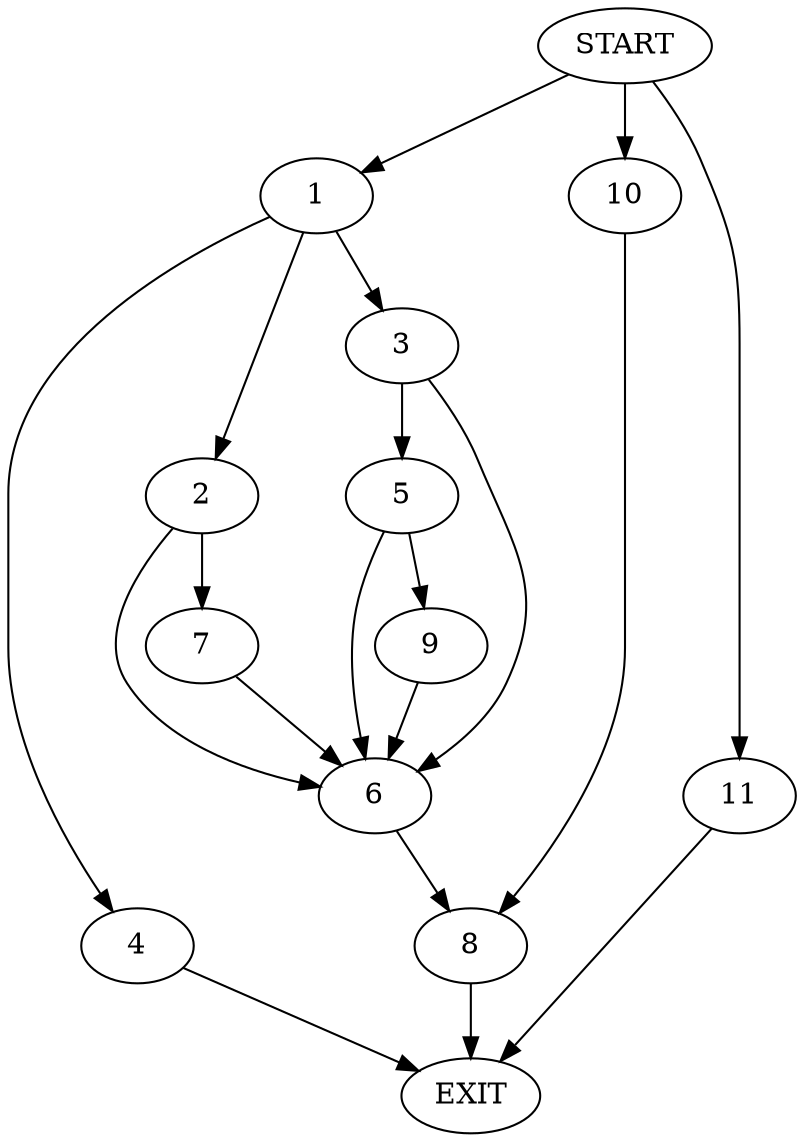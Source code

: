 digraph {
0 [label="START"];
1;
2;
3;
4;
5;
6;
7;
8;
9;
10;
11;
12 [label="EXIT"];
0 -> 1;
1 -> 2;
1 -> 3;
1 -> 4;
4 -> 12;
3 -> 5;
3 -> 6;
2 -> 7;
2 -> 6;
6 -> 8;
5 -> 9;
5 -> 6;
9 -> 6;
7 -> 6;
8 -> 12;
0 -> 10;
10 -> 8;
0 -> 11;
11 -> 12;
}